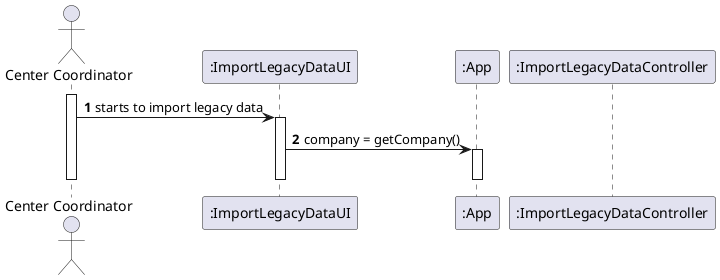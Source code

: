 @startuml US17_SD
autonumber

actor "Center Coordinator" as COORDINATOR

participant ":ImportLegacyDataUI" as UI
participant ":App" as APP
participant ":ImportLegacyDataController" as CTRL

activate COORDINATOR
  COORDINATOR -> UI : starts to import legacy data
  activate UI
    UI -> APP : company = getCompany()
    activate APP
    deactivate APP

    
  deactivate UI
deactivate COORDINATOR
@enduml
